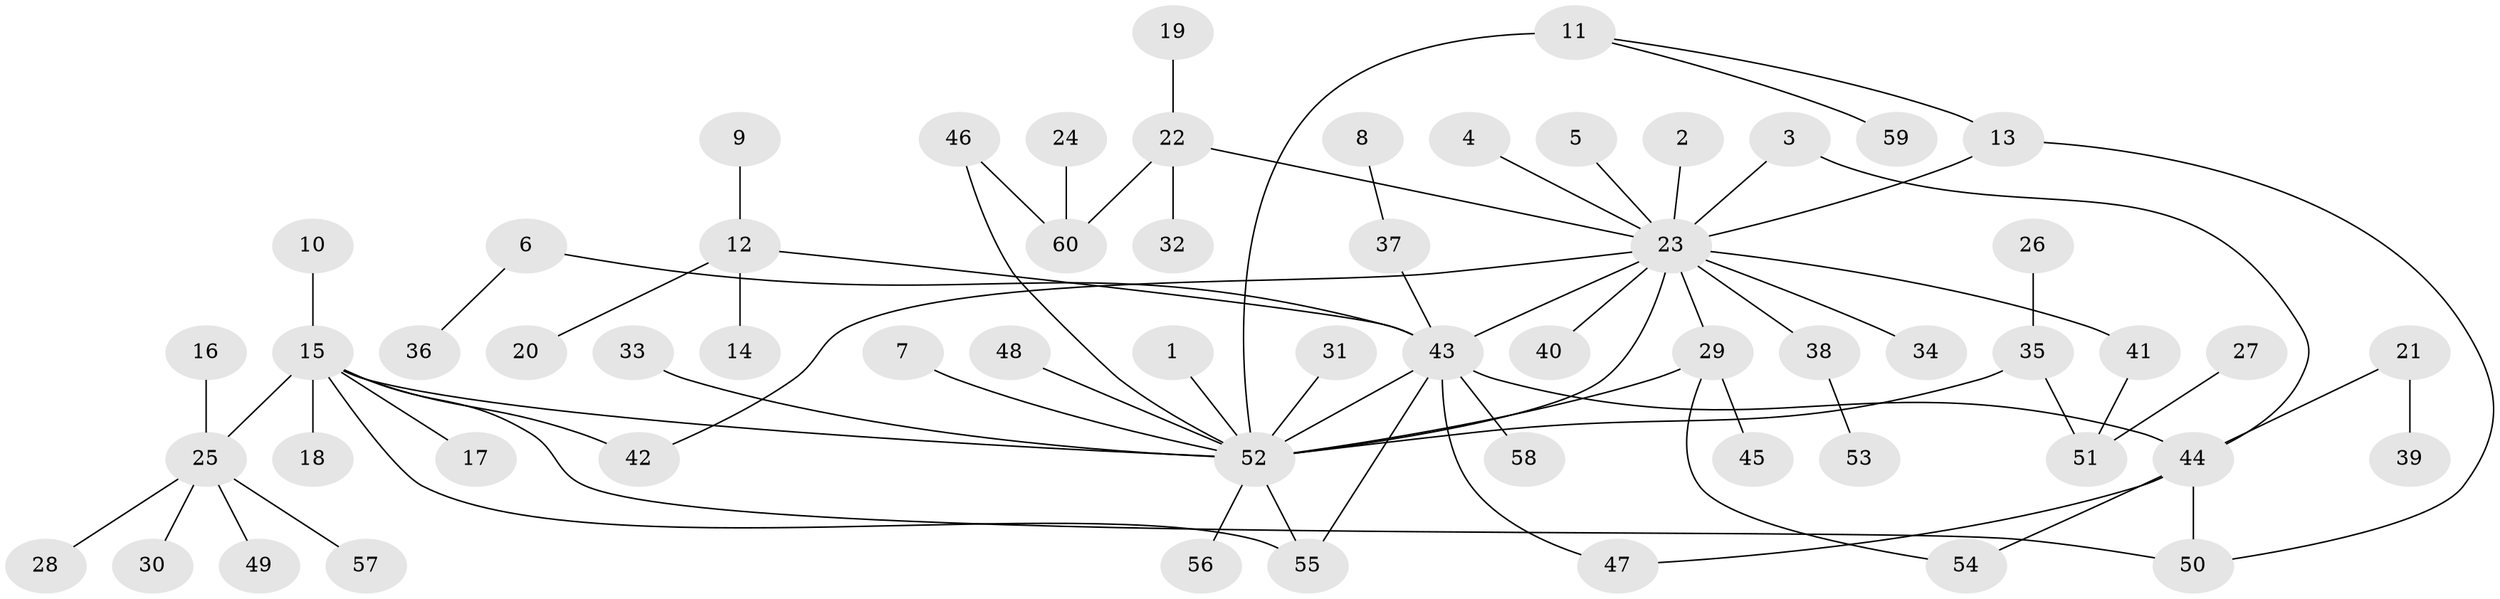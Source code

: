// original degree distribution, {16: 0.008333333333333333, 17: 0.008333333333333333, 10: 0.008333333333333333, 6: 0.008333333333333333, 11: 0.008333333333333333, 3: 0.075, 1: 0.55, 7: 0.008333333333333333, 4: 0.08333333333333333, 5: 0.03333333333333333, 2: 0.20833333333333334}
// Generated by graph-tools (version 1.1) at 2025/01/03/09/25 03:01:51]
// undirected, 60 vertices, 72 edges
graph export_dot {
graph [start="1"]
  node [color=gray90,style=filled];
  1;
  2;
  3;
  4;
  5;
  6;
  7;
  8;
  9;
  10;
  11;
  12;
  13;
  14;
  15;
  16;
  17;
  18;
  19;
  20;
  21;
  22;
  23;
  24;
  25;
  26;
  27;
  28;
  29;
  30;
  31;
  32;
  33;
  34;
  35;
  36;
  37;
  38;
  39;
  40;
  41;
  42;
  43;
  44;
  45;
  46;
  47;
  48;
  49;
  50;
  51;
  52;
  53;
  54;
  55;
  56;
  57;
  58;
  59;
  60;
  1 -- 52 [weight=1.0];
  2 -- 23 [weight=1.0];
  3 -- 23 [weight=1.0];
  3 -- 44 [weight=1.0];
  4 -- 23 [weight=1.0];
  5 -- 23 [weight=1.0];
  6 -- 36 [weight=1.0];
  6 -- 43 [weight=1.0];
  7 -- 52 [weight=1.0];
  8 -- 37 [weight=1.0];
  9 -- 12 [weight=1.0];
  10 -- 15 [weight=1.0];
  11 -- 13 [weight=1.0];
  11 -- 52 [weight=2.0];
  11 -- 59 [weight=1.0];
  12 -- 14 [weight=1.0];
  12 -- 20 [weight=1.0];
  12 -- 43 [weight=1.0];
  13 -- 23 [weight=1.0];
  13 -- 50 [weight=1.0];
  15 -- 17 [weight=1.0];
  15 -- 18 [weight=1.0];
  15 -- 25 [weight=2.0];
  15 -- 42 [weight=2.0];
  15 -- 50 [weight=1.0];
  15 -- 52 [weight=1.0];
  15 -- 55 [weight=1.0];
  16 -- 25 [weight=1.0];
  19 -- 22 [weight=1.0];
  21 -- 39 [weight=1.0];
  21 -- 44 [weight=1.0];
  22 -- 23 [weight=1.0];
  22 -- 32 [weight=1.0];
  22 -- 60 [weight=1.0];
  23 -- 29 [weight=1.0];
  23 -- 34 [weight=1.0];
  23 -- 38 [weight=1.0];
  23 -- 40 [weight=1.0];
  23 -- 41 [weight=1.0];
  23 -- 42 [weight=1.0];
  23 -- 43 [weight=1.0];
  23 -- 52 [weight=1.0];
  24 -- 60 [weight=1.0];
  25 -- 28 [weight=1.0];
  25 -- 30 [weight=1.0];
  25 -- 49 [weight=1.0];
  25 -- 57 [weight=1.0];
  26 -- 35 [weight=1.0];
  27 -- 51 [weight=1.0];
  29 -- 45 [weight=1.0];
  29 -- 52 [weight=1.0];
  29 -- 54 [weight=1.0];
  31 -- 52 [weight=1.0];
  33 -- 52 [weight=1.0];
  35 -- 51 [weight=1.0];
  35 -- 52 [weight=1.0];
  37 -- 43 [weight=1.0];
  38 -- 53 [weight=1.0];
  41 -- 51 [weight=1.0];
  43 -- 44 [weight=1.0];
  43 -- 47 [weight=1.0];
  43 -- 52 [weight=1.0];
  43 -- 55 [weight=1.0];
  43 -- 58 [weight=1.0];
  44 -- 47 [weight=1.0];
  44 -- 50 [weight=1.0];
  44 -- 54 [weight=1.0];
  46 -- 52 [weight=1.0];
  46 -- 60 [weight=1.0];
  48 -- 52 [weight=1.0];
  52 -- 55 [weight=1.0];
  52 -- 56 [weight=1.0];
}
